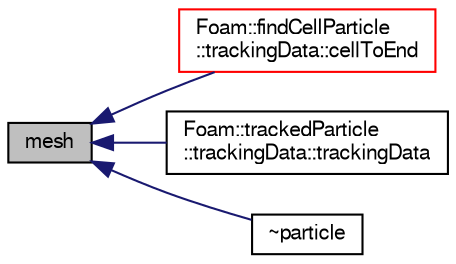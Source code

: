 digraph "mesh"
{
  bgcolor="transparent";
  edge [fontname="FreeSans",fontsize="10",labelfontname="FreeSans",labelfontsize="10"];
  node [fontname="FreeSans",fontsize="10",shape=record];
  rankdir="LR";
  Node3424 [label="mesh",height=0.2,width=0.4,color="black", fillcolor="grey75", style="filled", fontcolor="black"];
  Node3424 -> Node3425 [dir="back",color="midnightblue",fontsize="10",style="solid",fontname="FreeSans"];
  Node3425 [label="Foam::findCellParticle\l::trackingData::cellToEnd",height=0.2,width=0.4,color="red",URL="$a28742.html#aec966fde6f1bab647211479c8891273b"];
  Node3424 -> Node3429 [dir="back",color="midnightblue",fontsize="10",style="solid",fontname="FreeSans"];
  Node3429 [label="Foam::trackedParticle\l::trackingData::trackingData",height=0.2,width=0.4,color="black",URL="$a24702.html#a780b49efb48ccac07001fd12fa1d3d1d"];
  Node3424 -> Node3430 [dir="back",color="midnightblue",fontsize="10",style="solid",fontname="FreeSans"];
  Node3430 [label="~particle",height=0.2,width=0.4,color="black",URL="$a23586.html#a21cc76910d09c0550f6ce9f2ed3b2f52",tooltip="Destructor. "];
}
